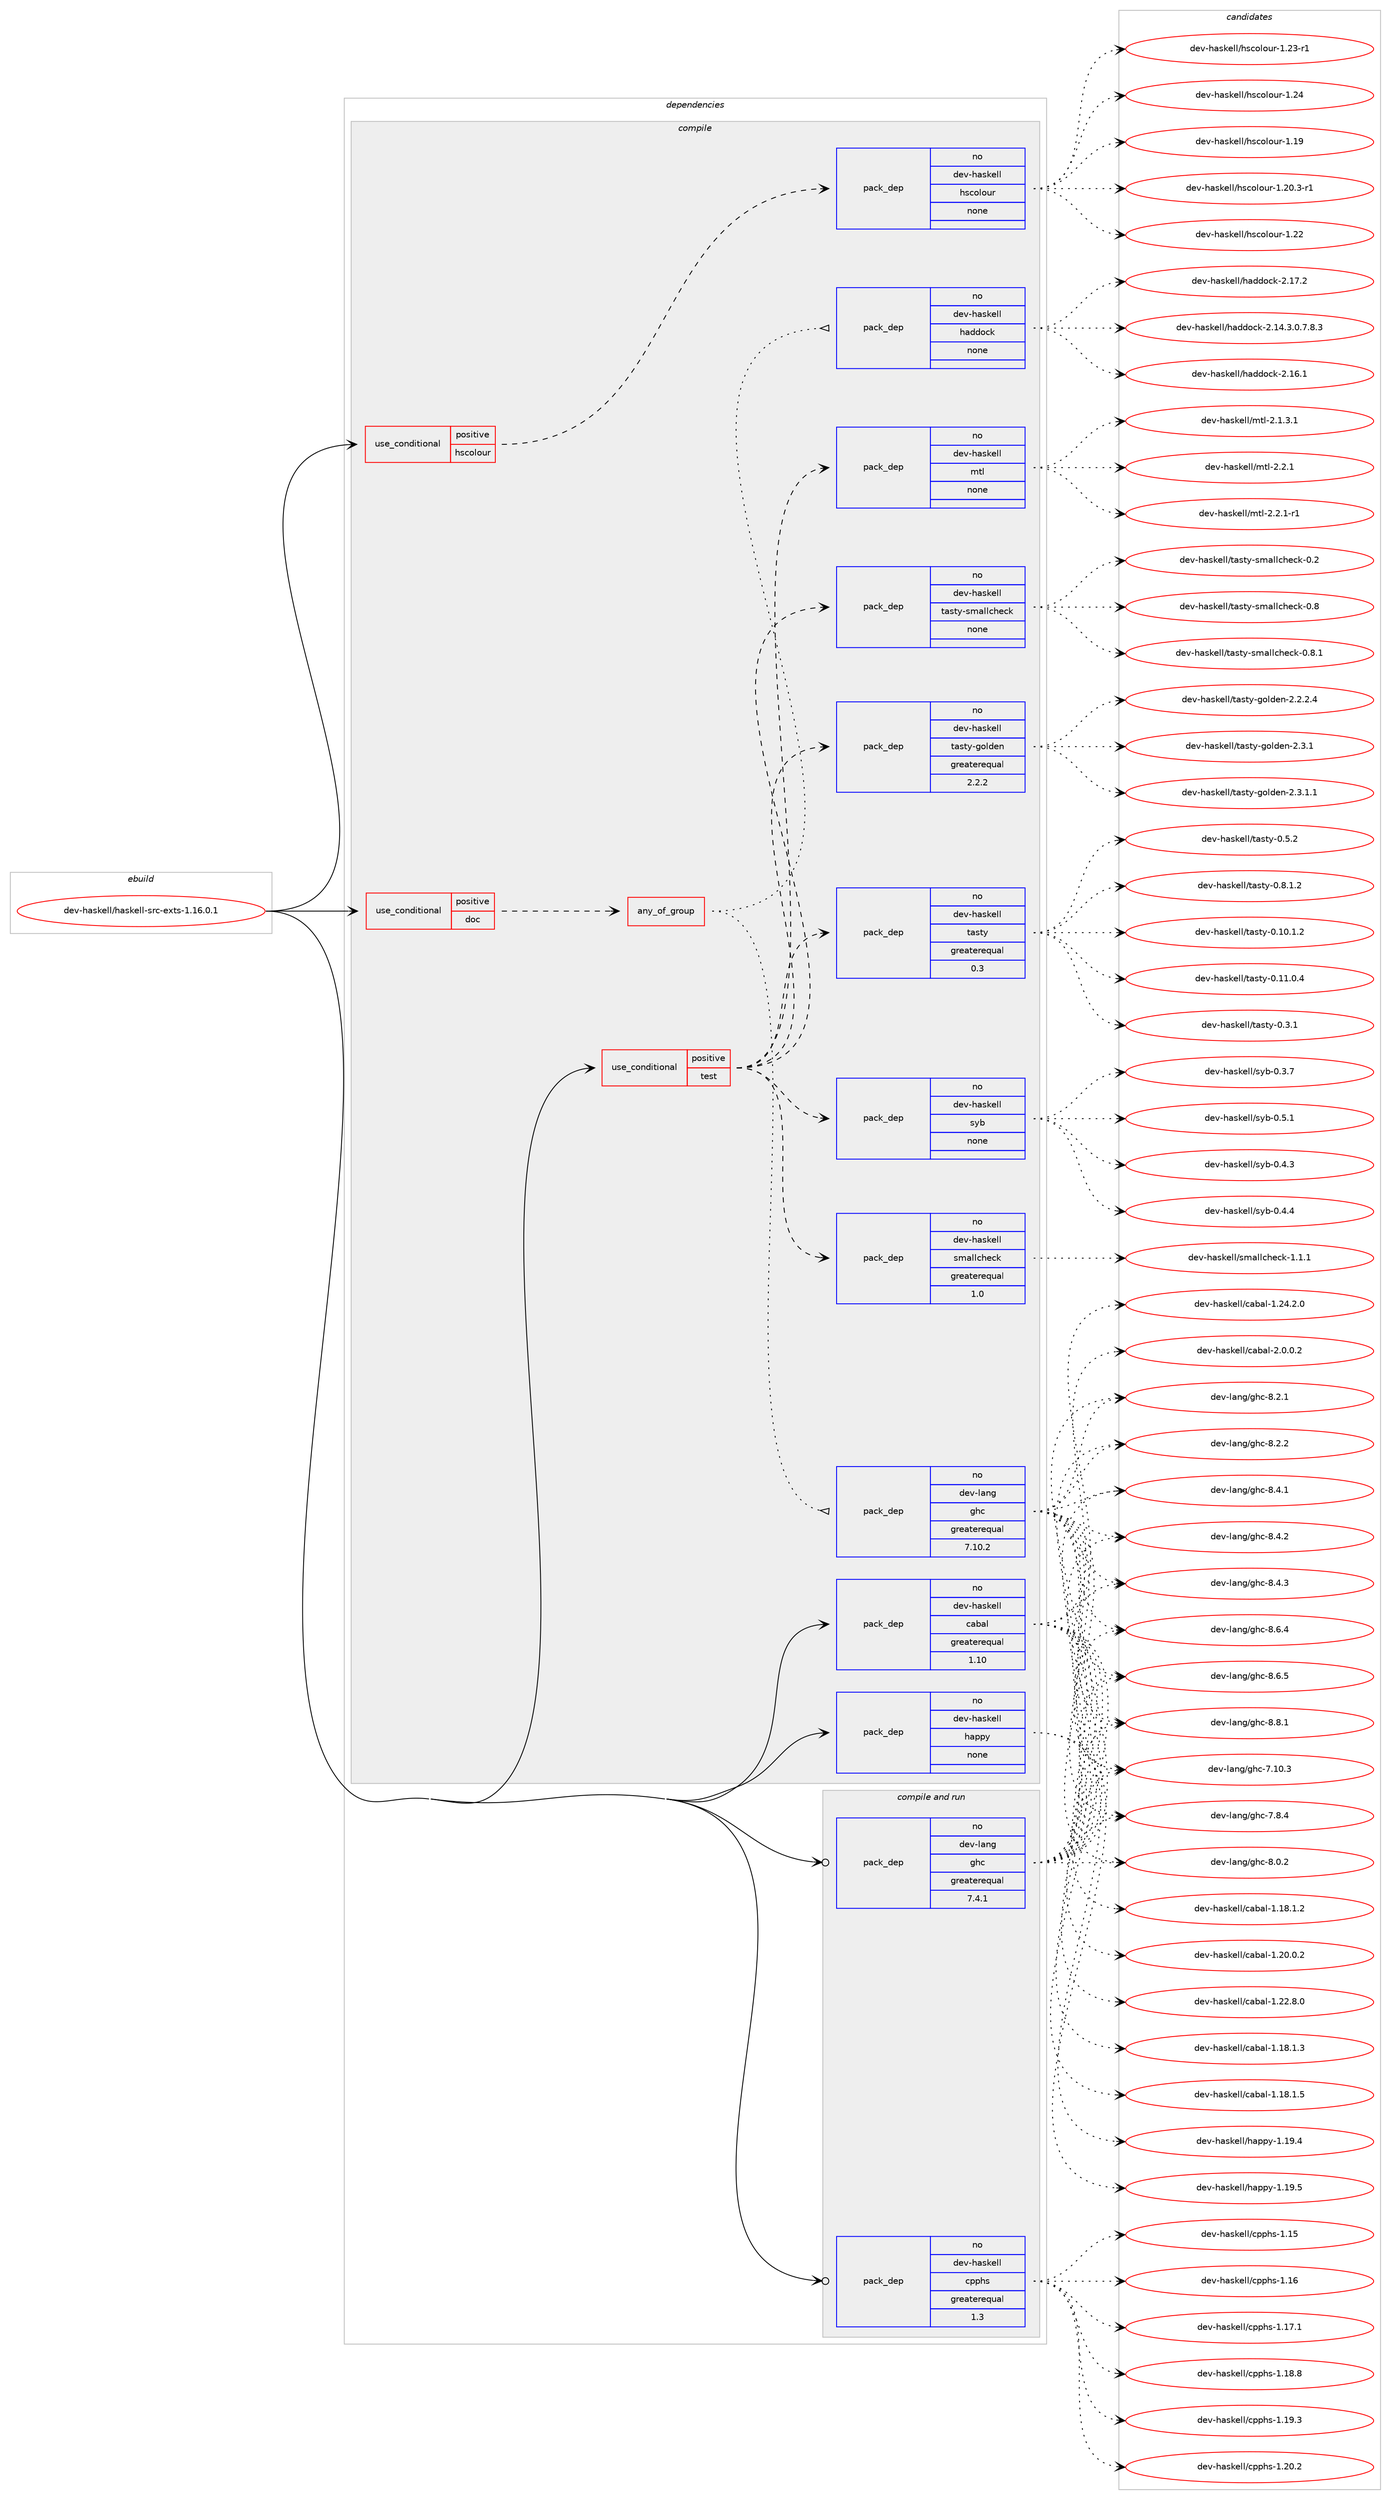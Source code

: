 digraph prolog {

# *************
# Graph options
# *************

newrank=true;
concentrate=true;
compound=true;
graph [rankdir=LR,fontname=Helvetica,fontsize=10,ranksep=1.5];#, ranksep=2.5, nodesep=0.2];
edge  [arrowhead=vee];
node  [fontname=Helvetica,fontsize=10];

# **********
# The ebuild
# **********

subgraph cluster_leftcol {
color=gray;
rank=same;
label=<<i>ebuild</i>>;
id [label="dev-haskell/haskell-src-exts-1.16.0.1", color=red, width=4, href="../dev-haskell/haskell-src-exts-1.16.0.1.svg"];
}

# ****************
# The dependencies
# ****************

subgraph cluster_midcol {
color=gray;
label=<<i>dependencies</i>>;
subgraph cluster_compile {
fillcolor="#eeeeee";
style=filled;
label=<<i>compile</i>>;
subgraph cond125984 {
dependency534341 [label=<<TABLE BORDER="0" CELLBORDER="1" CELLSPACING="0" CELLPADDING="4"><TR><TD ROWSPAN="3" CELLPADDING="10">use_conditional</TD></TR><TR><TD>positive</TD></TR><TR><TD>doc</TD></TR></TABLE>>, shape=none, color=red];
subgraph any9940 {
dependency534342 [label=<<TABLE BORDER="0" CELLBORDER="1" CELLSPACING="0" CELLPADDING="4"><TR><TD CELLPADDING="10">any_of_group</TD></TR></TABLE>>, shape=none, color=red];subgraph pack398060 {
dependency534343 [label=<<TABLE BORDER="0" CELLBORDER="1" CELLSPACING="0" CELLPADDING="4" WIDTH="220"><TR><TD ROWSPAN="6" CELLPADDING="30">pack_dep</TD></TR><TR><TD WIDTH="110">no</TD></TR><TR><TD>dev-haskell</TD></TR><TR><TD>haddock</TD></TR><TR><TD>none</TD></TR><TR><TD></TD></TR></TABLE>>, shape=none, color=blue];
}
dependency534342:e -> dependency534343:w [weight=20,style="dotted",arrowhead="oinv"];
subgraph pack398061 {
dependency534344 [label=<<TABLE BORDER="0" CELLBORDER="1" CELLSPACING="0" CELLPADDING="4" WIDTH="220"><TR><TD ROWSPAN="6" CELLPADDING="30">pack_dep</TD></TR><TR><TD WIDTH="110">no</TD></TR><TR><TD>dev-lang</TD></TR><TR><TD>ghc</TD></TR><TR><TD>greaterequal</TD></TR><TR><TD>7.10.2</TD></TR></TABLE>>, shape=none, color=blue];
}
dependency534342:e -> dependency534344:w [weight=20,style="dotted",arrowhead="oinv"];
}
dependency534341:e -> dependency534342:w [weight=20,style="dashed",arrowhead="vee"];
}
id:e -> dependency534341:w [weight=20,style="solid",arrowhead="vee"];
subgraph cond125985 {
dependency534345 [label=<<TABLE BORDER="0" CELLBORDER="1" CELLSPACING="0" CELLPADDING="4"><TR><TD ROWSPAN="3" CELLPADDING="10">use_conditional</TD></TR><TR><TD>positive</TD></TR><TR><TD>hscolour</TD></TR></TABLE>>, shape=none, color=red];
subgraph pack398062 {
dependency534346 [label=<<TABLE BORDER="0" CELLBORDER="1" CELLSPACING="0" CELLPADDING="4" WIDTH="220"><TR><TD ROWSPAN="6" CELLPADDING="30">pack_dep</TD></TR><TR><TD WIDTH="110">no</TD></TR><TR><TD>dev-haskell</TD></TR><TR><TD>hscolour</TD></TR><TR><TD>none</TD></TR><TR><TD></TD></TR></TABLE>>, shape=none, color=blue];
}
dependency534345:e -> dependency534346:w [weight=20,style="dashed",arrowhead="vee"];
}
id:e -> dependency534345:w [weight=20,style="solid",arrowhead="vee"];
subgraph cond125986 {
dependency534347 [label=<<TABLE BORDER="0" CELLBORDER="1" CELLSPACING="0" CELLPADDING="4"><TR><TD ROWSPAN="3" CELLPADDING="10">use_conditional</TD></TR><TR><TD>positive</TD></TR><TR><TD>test</TD></TR></TABLE>>, shape=none, color=red];
subgraph pack398063 {
dependency534348 [label=<<TABLE BORDER="0" CELLBORDER="1" CELLSPACING="0" CELLPADDING="4" WIDTH="220"><TR><TD ROWSPAN="6" CELLPADDING="30">pack_dep</TD></TR><TR><TD WIDTH="110">no</TD></TR><TR><TD>dev-haskell</TD></TR><TR><TD>mtl</TD></TR><TR><TD>none</TD></TR><TR><TD></TD></TR></TABLE>>, shape=none, color=blue];
}
dependency534347:e -> dependency534348:w [weight=20,style="dashed",arrowhead="vee"];
subgraph pack398064 {
dependency534349 [label=<<TABLE BORDER="0" CELLBORDER="1" CELLSPACING="0" CELLPADDING="4" WIDTH="220"><TR><TD ROWSPAN="6" CELLPADDING="30">pack_dep</TD></TR><TR><TD WIDTH="110">no</TD></TR><TR><TD>dev-haskell</TD></TR><TR><TD>smallcheck</TD></TR><TR><TD>greaterequal</TD></TR><TR><TD>1.0</TD></TR></TABLE>>, shape=none, color=blue];
}
dependency534347:e -> dependency534349:w [weight=20,style="dashed",arrowhead="vee"];
subgraph pack398065 {
dependency534350 [label=<<TABLE BORDER="0" CELLBORDER="1" CELLSPACING="0" CELLPADDING="4" WIDTH="220"><TR><TD ROWSPAN="6" CELLPADDING="30">pack_dep</TD></TR><TR><TD WIDTH="110">no</TD></TR><TR><TD>dev-haskell</TD></TR><TR><TD>syb</TD></TR><TR><TD>none</TD></TR><TR><TD></TD></TR></TABLE>>, shape=none, color=blue];
}
dependency534347:e -> dependency534350:w [weight=20,style="dashed",arrowhead="vee"];
subgraph pack398066 {
dependency534351 [label=<<TABLE BORDER="0" CELLBORDER="1" CELLSPACING="0" CELLPADDING="4" WIDTH="220"><TR><TD ROWSPAN="6" CELLPADDING="30">pack_dep</TD></TR><TR><TD WIDTH="110">no</TD></TR><TR><TD>dev-haskell</TD></TR><TR><TD>tasty</TD></TR><TR><TD>greaterequal</TD></TR><TR><TD>0.3</TD></TR></TABLE>>, shape=none, color=blue];
}
dependency534347:e -> dependency534351:w [weight=20,style="dashed",arrowhead="vee"];
subgraph pack398067 {
dependency534352 [label=<<TABLE BORDER="0" CELLBORDER="1" CELLSPACING="0" CELLPADDING="4" WIDTH="220"><TR><TD ROWSPAN="6" CELLPADDING="30">pack_dep</TD></TR><TR><TD WIDTH="110">no</TD></TR><TR><TD>dev-haskell</TD></TR><TR><TD>tasty-golden</TD></TR><TR><TD>greaterequal</TD></TR><TR><TD>2.2.2</TD></TR></TABLE>>, shape=none, color=blue];
}
dependency534347:e -> dependency534352:w [weight=20,style="dashed",arrowhead="vee"];
subgraph pack398068 {
dependency534353 [label=<<TABLE BORDER="0" CELLBORDER="1" CELLSPACING="0" CELLPADDING="4" WIDTH="220"><TR><TD ROWSPAN="6" CELLPADDING="30">pack_dep</TD></TR><TR><TD WIDTH="110">no</TD></TR><TR><TD>dev-haskell</TD></TR><TR><TD>tasty-smallcheck</TD></TR><TR><TD>none</TD></TR><TR><TD></TD></TR></TABLE>>, shape=none, color=blue];
}
dependency534347:e -> dependency534353:w [weight=20,style="dashed",arrowhead="vee"];
}
id:e -> dependency534347:w [weight=20,style="solid",arrowhead="vee"];
subgraph pack398069 {
dependency534354 [label=<<TABLE BORDER="0" CELLBORDER="1" CELLSPACING="0" CELLPADDING="4" WIDTH="220"><TR><TD ROWSPAN="6" CELLPADDING="30">pack_dep</TD></TR><TR><TD WIDTH="110">no</TD></TR><TR><TD>dev-haskell</TD></TR><TR><TD>cabal</TD></TR><TR><TD>greaterequal</TD></TR><TR><TD>1.10</TD></TR></TABLE>>, shape=none, color=blue];
}
id:e -> dependency534354:w [weight=20,style="solid",arrowhead="vee"];
subgraph pack398070 {
dependency534355 [label=<<TABLE BORDER="0" CELLBORDER="1" CELLSPACING="0" CELLPADDING="4" WIDTH="220"><TR><TD ROWSPAN="6" CELLPADDING="30">pack_dep</TD></TR><TR><TD WIDTH="110">no</TD></TR><TR><TD>dev-haskell</TD></TR><TR><TD>happy</TD></TR><TR><TD>none</TD></TR><TR><TD></TD></TR></TABLE>>, shape=none, color=blue];
}
id:e -> dependency534355:w [weight=20,style="solid",arrowhead="vee"];
}
subgraph cluster_compileandrun {
fillcolor="#eeeeee";
style=filled;
label=<<i>compile and run</i>>;
subgraph pack398071 {
dependency534356 [label=<<TABLE BORDER="0" CELLBORDER="1" CELLSPACING="0" CELLPADDING="4" WIDTH="220"><TR><TD ROWSPAN="6" CELLPADDING="30">pack_dep</TD></TR><TR><TD WIDTH="110">no</TD></TR><TR><TD>dev-haskell</TD></TR><TR><TD>cpphs</TD></TR><TR><TD>greaterequal</TD></TR><TR><TD>1.3</TD></TR></TABLE>>, shape=none, color=blue];
}
id:e -> dependency534356:w [weight=20,style="solid",arrowhead="odotvee"];
subgraph pack398072 {
dependency534357 [label=<<TABLE BORDER="0" CELLBORDER="1" CELLSPACING="0" CELLPADDING="4" WIDTH="220"><TR><TD ROWSPAN="6" CELLPADDING="30">pack_dep</TD></TR><TR><TD WIDTH="110">no</TD></TR><TR><TD>dev-lang</TD></TR><TR><TD>ghc</TD></TR><TR><TD>greaterequal</TD></TR><TR><TD>7.4.1</TD></TR></TABLE>>, shape=none, color=blue];
}
id:e -> dependency534357:w [weight=20,style="solid",arrowhead="odotvee"];
}
subgraph cluster_run {
fillcolor="#eeeeee";
style=filled;
label=<<i>run</i>>;
}
}

# **************
# The candidates
# **************

subgraph cluster_choices {
rank=same;
color=gray;
label=<<i>candidates</i>>;

subgraph choice398060 {
color=black;
nodesep=1;
choice1001011184510497115107101108108471049710010011199107455046495246514648465546564651 [label="dev-haskell/haddock-2.14.3.0.7.8.3", color=red, width=4,href="../dev-haskell/haddock-2.14.3.0.7.8.3.svg"];
choice100101118451049711510710110810847104971001001119910745504649544649 [label="dev-haskell/haddock-2.16.1", color=red, width=4,href="../dev-haskell/haddock-2.16.1.svg"];
choice100101118451049711510710110810847104971001001119910745504649554650 [label="dev-haskell/haddock-2.17.2", color=red, width=4,href="../dev-haskell/haddock-2.17.2.svg"];
dependency534343:e -> choice1001011184510497115107101108108471049710010011199107455046495246514648465546564651:w [style=dotted,weight="100"];
dependency534343:e -> choice100101118451049711510710110810847104971001001119910745504649544649:w [style=dotted,weight="100"];
dependency534343:e -> choice100101118451049711510710110810847104971001001119910745504649554650:w [style=dotted,weight="100"];
}
subgraph choice398061 {
color=black;
nodesep=1;
choice1001011184510897110103471031049945554649484651 [label="dev-lang/ghc-7.10.3", color=red, width=4,href="../dev-lang/ghc-7.10.3.svg"];
choice10010111845108971101034710310499455546564652 [label="dev-lang/ghc-7.8.4", color=red, width=4,href="../dev-lang/ghc-7.8.4.svg"];
choice10010111845108971101034710310499455646484650 [label="dev-lang/ghc-8.0.2", color=red, width=4,href="../dev-lang/ghc-8.0.2.svg"];
choice10010111845108971101034710310499455646504649 [label="dev-lang/ghc-8.2.1", color=red, width=4,href="../dev-lang/ghc-8.2.1.svg"];
choice10010111845108971101034710310499455646504650 [label="dev-lang/ghc-8.2.2", color=red, width=4,href="../dev-lang/ghc-8.2.2.svg"];
choice10010111845108971101034710310499455646524649 [label="dev-lang/ghc-8.4.1", color=red, width=4,href="../dev-lang/ghc-8.4.1.svg"];
choice10010111845108971101034710310499455646524650 [label="dev-lang/ghc-8.4.2", color=red, width=4,href="../dev-lang/ghc-8.4.2.svg"];
choice10010111845108971101034710310499455646524651 [label="dev-lang/ghc-8.4.3", color=red, width=4,href="../dev-lang/ghc-8.4.3.svg"];
choice10010111845108971101034710310499455646544652 [label="dev-lang/ghc-8.6.4", color=red, width=4,href="../dev-lang/ghc-8.6.4.svg"];
choice10010111845108971101034710310499455646544653 [label="dev-lang/ghc-8.6.5", color=red, width=4,href="../dev-lang/ghc-8.6.5.svg"];
choice10010111845108971101034710310499455646564649 [label="dev-lang/ghc-8.8.1", color=red, width=4,href="../dev-lang/ghc-8.8.1.svg"];
dependency534344:e -> choice1001011184510897110103471031049945554649484651:w [style=dotted,weight="100"];
dependency534344:e -> choice10010111845108971101034710310499455546564652:w [style=dotted,weight="100"];
dependency534344:e -> choice10010111845108971101034710310499455646484650:w [style=dotted,weight="100"];
dependency534344:e -> choice10010111845108971101034710310499455646504649:w [style=dotted,weight="100"];
dependency534344:e -> choice10010111845108971101034710310499455646504650:w [style=dotted,weight="100"];
dependency534344:e -> choice10010111845108971101034710310499455646524649:w [style=dotted,weight="100"];
dependency534344:e -> choice10010111845108971101034710310499455646524650:w [style=dotted,weight="100"];
dependency534344:e -> choice10010111845108971101034710310499455646524651:w [style=dotted,weight="100"];
dependency534344:e -> choice10010111845108971101034710310499455646544652:w [style=dotted,weight="100"];
dependency534344:e -> choice10010111845108971101034710310499455646544653:w [style=dotted,weight="100"];
dependency534344:e -> choice10010111845108971101034710310499455646564649:w [style=dotted,weight="100"];
}
subgraph choice398062 {
color=black;
nodesep=1;
choice100101118451049711510710110810847104115991111081111171144549464957 [label="dev-haskell/hscolour-1.19", color=red, width=4,href="../dev-haskell/hscolour-1.19.svg"];
choice10010111845104971151071011081084710411599111108111117114454946504846514511449 [label="dev-haskell/hscolour-1.20.3-r1", color=red, width=4,href="../dev-haskell/hscolour-1.20.3-r1.svg"];
choice100101118451049711510710110810847104115991111081111171144549465050 [label="dev-haskell/hscolour-1.22", color=red, width=4,href="../dev-haskell/hscolour-1.22.svg"];
choice1001011184510497115107101108108471041159911110811111711445494650514511449 [label="dev-haskell/hscolour-1.23-r1", color=red, width=4,href="../dev-haskell/hscolour-1.23-r1.svg"];
choice100101118451049711510710110810847104115991111081111171144549465052 [label="dev-haskell/hscolour-1.24", color=red, width=4,href="../dev-haskell/hscolour-1.24.svg"];
dependency534346:e -> choice100101118451049711510710110810847104115991111081111171144549464957:w [style=dotted,weight="100"];
dependency534346:e -> choice10010111845104971151071011081084710411599111108111117114454946504846514511449:w [style=dotted,weight="100"];
dependency534346:e -> choice100101118451049711510710110810847104115991111081111171144549465050:w [style=dotted,weight="100"];
dependency534346:e -> choice1001011184510497115107101108108471041159911110811111711445494650514511449:w [style=dotted,weight="100"];
dependency534346:e -> choice100101118451049711510710110810847104115991111081111171144549465052:w [style=dotted,weight="100"];
}
subgraph choice398063 {
color=black;
nodesep=1;
choice1001011184510497115107101108108471091161084550464946514649 [label="dev-haskell/mtl-2.1.3.1", color=red, width=4,href="../dev-haskell/mtl-2.1.3.1.svg"];
choice100101118451049711510710110810847109116108455046504649 [label="dev-haskell/mtl-2.2.1", color=red, width=4,href="../dev-haskell/mtl-2.2.1.svg"];
choice1001011184510497115107101108108471091161084550465046494511449 [label="dev-haskell/mtl-2.2.1-r1", color=red, width=4,href="../dev-haskell/mtl-2.2.1-r1.svg"];
dependency534348:e -> choice1001011184510497115107101108108471091161084550464946514649:w [style=dotted,weight="100"];
dependency534348:e -> choice100101118451049711510710110810847109116108455046504649:w [style=dotted,weight="100"];
dependency534348:e -> choice1001011184510497115107101108108471091161084550465046494511449:w [style=dotted,weight="100"];
}
subgraph choice398064 {
color=black;
nodesep=1;
choice100101118451049711510710110810847115109971081089910410199107454946494649 [label="dev-haskell/smallcheck-1.1.1", color=red, width=4,href="../dev-haskell/smallcheck-1.1.1.svg"];
dependency534349:e -> choice100101118451049711510710110810847115109971081089910410199107454946494649:w [style=dotted,weight="100"];
}
subgraph choice398065 {
color=black;
nodesep=1;
choice10010111845104971151071011081084711512198454846514655 [label="dev-haskell/syb-0.3.7", color=red, width=4,href="../dev-haskell/syb-0.3.7.svg"];
choice10010111845104971151071011081084711512198454846524651 [label="dev-haskell/syb-0.4.3", color=red, width=4,href="../dev-haskell/syb-0.4.3.svg"];
choice10010111845104971151071011081084711512198454846524652 [label="dev-haskell/syb-0.4.4", color=red, width=4,href="../dev-haskell/syb-0.4.4.svg"];
choice10010111845104971151071011081084711512198454846534649 [label="dev-haskell/syb-0.5.1", color=red, width=4,href="../dev-haskell/syb-0.5.1.svg"];
dependency534350:e -> choice10010111845104971151071011081084711512198454846514655:w [style=dotted,weight="100"];
dependency534350:e -> choice10010111845104971151071011081084711512198454846524651:w [style=dotted,weight="100"];
dependency534350:e -> choice10010111845104971151071011081084711512198454846524652:w [style=dotted,weight="100"];
dependency534350:e -> choice10010111845104971151071011081084711512198454846534649:w [style=dotted,weight="100"];
}
subgraph choice398066 {
color=black;
nodesep=1;
choice10010111845104971151071011081084711697115116121454846494846494650 [label="dev-haskell/tasty-0.10.1.2", color=red, width=4,href="../dev-haskell/tasty-0.10.1.2.svg"];
choice10010111845104971151071011081084711697115116121454846494946484652 [label="dev-haskell/tasty-0.11.0.4", color=red, width=4,href="../dev-haskell/tasty-0.11.0.4.svg"];
choice10010111845104971151071011081084711697115116121454846514649 [label="dev-haskell/tasty-0.3.1", color=red, width=4,href="../dev-haskell/tasty-0.3.1.svg"];
choice10010111845104971151071011081084711697115116121454846534650 [label="dev-haskell/tasty-0.5.2", color=red, width=4,href="../dev-haskell/tasty-0.5.2.svg"];
choice100101118451049711510710110810847116971151161214548465646494650 [label="dev-haskell/tasty-0.8.1.2", color=red, width=4,href="../dev-haskell/tasty-0.8.1.2.svg"];
dependency534351:e -> choice10010111845104971151071011081084711697115116121454846494846494650:w [style=dotted,weight="100"];
dependency534351:e -> choice10010111845104971151071011081084711697115116121454846494946484652:w [style=dotted,weight="100"];
dependency534351:e -> choice10010111845104971151071011081084711697115116121454846514649:w [style=dotted,weight="100"];
dependency534351:e -> choice10010111845104971151071011081084711697115116121454846534650:w [style=dotted,weight="100"];
dependency534351:e -> choice100101118451049711510710110810847116971151161214548465646494650:w [style=dotted,weight="100"];
}
subgraph choice398067 {
color=black;
nodesep=1;
choice10010111845104971151071011081084711697115116121451031111081001011104550465046504652 [label="dev-haskell/tasty-golden-2.2.2.4", color=red, width=4,href="../dev-haskell/tasty-golden-2.2.2.4.svg"];
choice1001011184510497115107101108108471169711511612145103111108100101110455046514649 [label="dev-haskell/tasty-golden-2.3.1", color=red, width=4,href="../dev-haskell/tasty-golden-2.3.1.svg"];
choice10010111845104971151071011081084711697115116121451031111081001011104550465146494649 [label="dev-haskell/tasty-golden-2.3.1.1", color=red, width=4,href="../dev-haskell/tasty-golden-2.3.1.1.svg"];
dependency534352:e -> choice10010111845104971151071011081084711697115116121451031111081001011104550465046504652:w [style=dotted,weight="100"];
dependency534352:e -> choice1001011184510497115107101108108471169711511612145103111108100101110455046514649:w [style=dotted,weight="100"];
dependency534352:e -> choice10010111845104971151071011081084711697115116121451031111081001011104550465146494649:w [style=dotted,weight="100"];
}
subgraph choice398068 {
color=black;
nodesep=1;
choice100101118451049711510710110810847116971151161214511510997108108991041019910745484650 [label="dev-haskell/tasty-smallcheck-0.2", color=red, width=4,href="../dev-haskell/tasty-smallcheck-0.2.svg"];
choice100101118451049711510710110810847116971151161214511510997108108991041019910745484656 [label="dev-haskell/tasty-smallcheck-0.8", color=red, width=4,href="../dev-haskell/tasty-smallcheck-0.8.svg"];
choice1001011184510497115107101108108471169711511612145115109971081089910410199107454846564649 [label="dev-haskell/tasty-smallcheck-0.8.1", color=red, width=4,href="../dev-haskell/tasty-smallcheck-0.8.1.svg"];
dependency534353:e -> choice100101118451049711510710110810847116971151161214511510997108108991041019910745484650:w [style=dotted,weight="100"];
dependency534353:e -> choice100101118451049711510710110810847116971151161214511510997108108991041019910745484656:w [style=dotted,weight="100"];
dependency534353:e -> choice1001011184510497115107101108108471169711511612145115109971081089910410199107454846564649:w [style=dotted,weight="100"];
}
subgraph choice398069 {
color=black;
nodesep=1;
choice10010111845104971151071011081084799979897108454946495646494650 [label="dev-haskell/cabal-1.18.1.2", color=red, width=4,href="../dev-haskell/cabal-1.18.1.2.svg"];
choice10010111845104971151071011081084799979897108454946495646494651 [label="dev-haskell/cabal-1.18.1.3", color=red, width=4,href="../dev-haskell/cabal-1.18.1.3.svg"];
choice10010111845104971151071011081084799979897108454946495646494653 [label="dev-haskell/cabal-1.18.1.5", color=red, width=4,href="../dev-haskell/cabal-1.18.1.5.svg"];
choice10010111845104971151071011081084799979897108454946504846484650 [label="dev-haskell/cabal-1.20.0.2", color=red, width=4,href="../dev-haskell/cabal-1.20.0.2.svg"];
choice10010111845104971151071011081084799979897108454946505046564648 [label="dev-haskell/cabal-1.22.8.0", color=red, width=4,href="../dev-haskell/cabal-1.22.8.0.svg"];
choice10010111845104971151071011081084799979897108454946505246504648 [label="dev-haskell/cabal-1.24.2.0", color=red, width=4,href="../dev-haskell/cabal-1.24.2.0.svg"];
choice100101118451049711510710110810847999798971084550464846484650 [label="dev-haskell/cabal-2.0.0.2", color=red, width=4,href="../dev-haskell/cabal-2.0.0.2.svg"];
dependency534354:e -> choice10010111845104971151071011081084799979897108454946495646494650:w [style=dotted,weight="100"];
dependency534354:e -> choice10010111845104971151071011081084799979897108454946495646494651:w [style=dotted,weight="100"];
dependency534354:e -> choice10010111845104971151071011081084799979897108454946495646494653:w [style=dotted,weight="100"];
dependency534354:e -> choice10010111845104971151071011081084799979897108454946504846484650:w [style=dotted,weight="100"];
dependency534354:e -> choice10010111845104971151071011081084799979897108454946505046564648:w [style=dotted,weight="100"];
dependency534354:e -> choice10010111845104971151071011081084799979897108454946505246504648:w [style=dotted,weight="100"];
dependency534354:e -> choice100101118451049711510710110810847999798971084550464846484650:w [style=dotted,weight="100"];
}
subgraph choice398070 {
color=black;
nodesep=1;
choice1001011184510497115107101108108471049711211212145494649574652 [label="dev-haskell/happy-1.19.4", color=red, width=4,href="../dev-haskell/happy-1.19.4.svg"];
choice1001011184510497115107101108108471049711211212145494649574653 [label="dev-haskell/happy-1.19.5", color=red, width=4,href="../dev-haskell/happy-1.19.5.svg"];
dependency534355:e -> choice1001011184510497115107101108108471049711211212145494649574652:w [style=dotted,weight="100"];
dependency534355:e -> choice1001011184510497115107101108108471049711211212145494649574653:w [style=dotted,weight="100"];
}
subgraph choice398071 {
color=black;
nodesep=1;
choice100101118451049711510710110810847991121121041154549464953 [label="dev-haskell/cpphs-1.15", color=red, width=4,href="../dev-haskell/cpphs-1.15.svg"];
choice100101118451049711510710110810847991121121041154549464954 [label="dev-haskell/cpphs-1.16", color=red, width=4,href="../dev-haskell/cpphs-1.16.svg"];
choice1001011184510497115107101108108479911211210411545494649554649 [label="dev-haskell/cpphs-1.17.1", color=red, width=4,href="../dev-haskell/cpphs-1.17.1.svg"];
choice1001011184510497115107101108108479911211210411545494649564656 [label="dev-haskell/cpphs-1.18.8", color=red, width=4,href="../dev-haskell/cpphs-1.18.8.svg"];
choice1001011184510497115107101108108479911211210411545494649574651 [label="dev-haskell/cpphs-1.19.3", color=red, width=4,href="../dev-haskell/cpphs-1.19.3.svg"];
choice1001011184510497115107101108108479911211210411545494650484650 [label="dev-haskell/cpphs-1.20.2", color=red, width=4,href="../dev-haskell/cpphs-1.20.2.svg"];
dependency534356:e -> choice100101118451049711510710110810847991121121041154549464953:w [style=dotted,weight="100"];
dependency534356:e -> choice100101118451049711510710110810847991121121041154549464954:w [style=dotted,weight="100"];
dependency534356:e -> choice1001011184510497115107101108108479911211210411545494649554649:w [style=dotted,weight="100"];
dependency534356:e -> choice1001011184510497115107101108108479911211210411545494649564656:w [style=dotted,weight="100"];
dependency534356:e -> choice1001011184510497115107101108108479911211210411545494649574651:w [style=dotted,weight="100"];
dependency534356:e -> choice1001011184510497115107101108108479911211210411545494650484650:w [style=dotted,weight="100"];
}
subgraph choice398072 {
color=black;
nodesep=1;
choice1001011184510897110103471031049945554649484651 [label="dev-lang/ghc-7.10.3", color=red, width=4,href="../dev-lang/ghc-7.10.3.svg"];
choice10010111845108971101034710310499455546564652 [label="dev-lang/ghc-7.8.4", color=red, width=4,href="../dev-lang/ghc-7.8.4.svg"];
choice10010111845108971101034710310499455646484650 [label="dev-lang/ghc-8.0.2", color=red, width=4,href="../dev-lang/ghc-8.0.2.svg"];
choice10010111845108971101034710310499455646504649 [label="dev-lang/ghc-8.2.1", color=red, width=4,href="../dev-lang/ghc-8.2.1.svg"];
choice10010111845108971101034710310499455646504650 [label="dev-lang/ghc-8.2.2", color=red, width=4,href="../dev-lang/ghc-8.2.2.svg"];
choice10010111845108971101034710310499455646524649 [label="dev-lang/ghc-8.4.1", color=red, width=4,href="../dev-lang/ghc-8.4.1.svg"];
choice10010111845108971101034710310499455646524650 [label="dev-lang/ghc-8.4.2", color=red, width=4,href="../dev-lang/ghc-8.4.2.svg"];
choice10010111845108971101034710310499455646524651 [label="dev-lang/ghc-8.4.3", color=red, width=4,href="../dev-lang/ghc-8.4.3.svg"];
choice10010111845108971101034710310499455646544652 [label="dev-lang/ghc-8.6.4", color=red, width=4,href="../dev-lang/ghc-8.6.4.svg"];
choice10010111845108971101034710310499455646544653 [label="dev-lang/ghc-8.6.5", color=red, width=4,href="../dev-lang/ghc-8.6.5.svg"];
choice10010111845108971101034710310499455646564649 [label="dev-lang/ghc-8.8.1", color=red, width=4,href="../dev-lang/ghc-8.8.1.svg"];
dependency534357:e -> choice1001011184510897110103471031049945554649484651:w [style=dotted,weight="100"];
dependency534357:e -> choice10010111845108971101034710310499455546564652:w [style=dotted,weight="100"];
dependency534357:e -> choice10010111845108971101034710310499455646484650:w [style=dotted,weight="100"];
dependency534357:e -> choice10010111845108971101034710310499455646504649:w [style=dotted,weight="100"];
dependency534357:e -> choice10010111845108971101034710310499455646504650:w [style=dotted,weight="100"];
dependency534357:e -> choice10010111845108971101034710310499455646524649:w [style=dotted,weight="100"];
dependency534357:e -> choice10010111845108971101034710310499455646524650:w [style=dotted,weight="100"];
dependency534357:e -> choice10010111845108971101034710310499455646524651:w [style=dotted,weight="100"];
dependency534357:e -> choice10010111845108971101034710310499455646544652:w [style=dotted,weight="100"];
dependency534357:e -> choice10010111845108971101034710310499455646544653:w [style=dotted,weight="100"];
dependency534357:e -> choice10010111845108971101034710310499455646564649:w [style=dotted,weight="100"];
}
}

}
